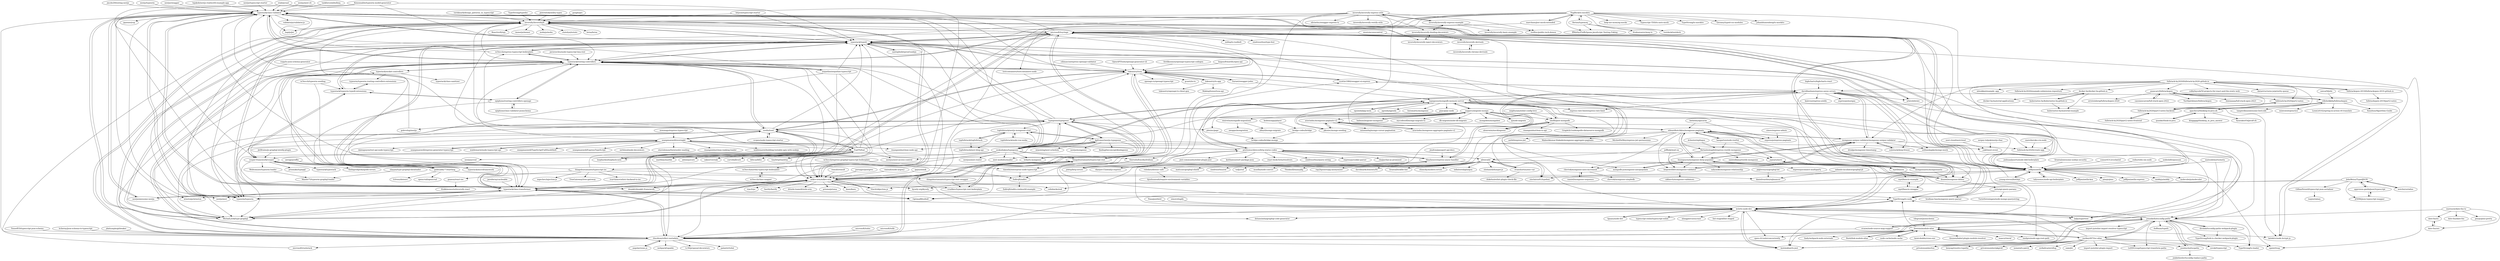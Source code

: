 digraph G {
"taskforcesh/bullmq" -> "typestack/class-validator" ["e"=1]
"seanpmaxwell/express-generator-typescript" -> "seanpmaxwell/overnight" ["e"=1]
"microsoft/tsyringe" -> "inversify/InversifyJS"
"microsoft/tsyringe" -> "typestack/typedi"
"microsoft/tsyringe" -> "jeffijoe/awilix"
"microsoft/tsyringe" -> "typestack/class-validator"
"microsoft/tsyringe" -> "typestack/class-transformer"
"microsoft/tsyringe" -> "rbuckton/reflect-metadata"
"microsoft/tsyringe" -> "mikro-orm/mikro-orm"
"microsoft/tsyringe" -> "typeorm/typeorm" ["e"=1]
"microsoft/tsyringe" -> "sindresorhus/type-fest" ["e"=1]
"microsoft/tsyringe" -> "typestack/routing-controllers"
"microsoft/tsyringe" -> "arb/celebrate" ["e"=1]
"microsoft/tsyringe" -> "egoist/tsup" ["e"=1]
"microsoft/tsyringe" -> "colinhacks/zod" ["e"=1]
"microsoft/tsyringe" -> "millsp/ts-toolbelt" ["e"=1]
"microsoft/tsyringe" -> "privatenumber/tsx" ["e"=1]
"golevelup/nestjs" -> "typestack/class-validator" ["e"=1]
"mikro-orm/mikro-orm" -> "kysely-org/kysely" ["e"=1]
"mikro-orm/mikro-orm" -> "typeorm/typeorm" ["e"=1]
"mikro-orm/mikro-orm" -> "MichalLytek/type-graphql" ["e"=1]
"mikro-orm/mikro-orm" -> "typestack/class-validator"
"mikro-orm/mikro-orm" -> "Vincit/objection.js" ["e"=1]
"mikro-orm/mikro-orm" -> "drizzle-team/drizzle-orm" ["e"=1]
"mikro-orm/mikro-orm" -> "prisma/prisma" ["e"=1]
"mikro-orm/mikro-orm" -> "knex/knex" ["e"=1]
"mikro-orm/mikro-orm" -> "colinhacks/zod" ["e"=1]
"mikro-orm/mikro-orm" -> "trpc/trpc" ["e"=1]
"mikro-orm/mikro-orm" -> "typestack/class-transformer"
"mikro-orm/mikro-orm" -> "deepkit/deepkit-framework" ["e"=1]
"mikro-orm/mikro-orm" -> "fastify/fastify" ["e"=1]
"mikro-orm/mikro-orm" -> "nestjs/nest" ["e"=1]
"mikro-orm/mikro-orm" -> "OptimalBits/bull" ["e"=1]
"nestjs/awesome-nestjs" -> "typestack/class-validator" ["e"=1]
"nestjs/awesome-nestjs" -> "typestack/class-transformer" ["e"=1]
"nestjsx/crud" -> "typestack/class-validator" ["e"=1]
"jmcdo29/testing-nestjs" -> "typestack/class-validator" ["e"=1]
"MichalLytek/type-graphql" -> "typestack/typedi" ["e"=1]
"MichalLytek/type-graphql" -> "typestack/class-validator" ["e"=1]
"MichalLytek/type-graphql" -> "mikro-orm/mikro-orm" ["e"=1]
"microsoft/tsdoc" -> "rbuckton/reflect-metadata" ["e"=1]
"typegoose/typegoose" -> "szokodiakos/typegoose"
"typegoose/typegoose" -> "kpfromer/nestjs-typegoose"
"typegoose/typegoose" -> "MichalLytek/type-graphql" ["e"=1]
"typegoose/typegoose" -> "lstkz/ts-mongoose"
"typegoose/typegoose" -> "typegoose/mongodb-memory-server"
"typegoose/typegoose" -> "typestack/class-validator"
"typegoose/typegoose" -> "typestack/typedi"
"typegoose/typegoose" -> "typestack/routing-controllers"
"typegoose/typegoose" -> "mikro-orm/mikro-orm"
"typegoose/typegoose" -> "typestack/class-transformer"
"typegoose/typegoose" -> "tsedio/tsed"
"typegoose/typegoose" -> "golevelup/nestjs" ["e"=1]
"typegoose/typegoose" -> "plexinc/papr"
"typegoose/typegoose" -> "dotansimha/graphql-code-generator" ["e"=1]
"typegoose/typegoose" -> "topfullstack/nestjs-mongoose-crud"
"seanpmaxwell/overnight" -> "waldemarnt/node-typescript-api" ["e"=1]
"seanpmaxwell/overnight" -> "seanpmaxwell/TypeScriptFullStackShell" ["e"=1]
"seanpmaxwell/overnight" -> "seanpmaxwell/express-generator-typescript" ["e"=1]
"seanpmaxwell/overnight" -> "seanpmaxwell/ExpressTypeScript" ["e"=1]
"seanpmaxwell/overnight" -> "serhiisol/node-decorators" ["e"=1]
"seanpmaxwell/overnight" -> "tsedio/tsed"
"seanpmaxwell/overnight" -> "otaviolemos/thewisedev-mailing" ["e"=1]
"seanpmaxwell/overnight" -> "typestack/routing-controllers"
"seanpmaxwell/overnight" -> "prettymuchbryce/http-status-codes"
"seanpmaxwell/overnight" -> "rmanguinho/clean-ranking-loader" ["e"=1]
"seanpmaxwell/overnight" -> "waldemarnt/building-testable-apis-with-nodejs" ["e"=1]
"seanpmaxwell/overnight" -> "FoalTS/foal"
"seanpmaxwell/overnight" -> "jeffijoe/awilix"
"seanpmaxwell/overnight" -> "rmanguinho/clean-node-api" ["e"=1]
"seanpmaxwell/overnight" -> "dalenguyen/rest-api-node-typescript" ["e"=1]
"nestjs/typeorm" -> "typestack/class-validator" ["e"=1]
"cdimascio/express-openapi-validator" -> "lukeautry/tsoa" ["e"=1]
"remult/remult" -> "mikro-orm/mikro-orm" ["e"=1]
"santiq/bulletproof-nodejs" -> "typestack/typedi" ["e"=1]
"OpenAPITools/openapi-generator-cli" -> "lukeautry/tsoa" ["e"=1]
"jwalton/passport-api-docs" -> "Abazhenov/express-async-handler" ["e"=1]
"torokmark/design_patterns_in_typescript" -> "inversify/InversifyJS" ["e"=1]
"Rush/link-module-alias" -> "ilearnio/module-alias"
"fullstackopen-2019/fullstackopen-2019.github.io" -> "fullstackopen-2019/part2-notes"
"fullstackopen-2019/fullstackopen-2019.github.io" -> "fullstack-hy2020/fullstack-hy2020.github.io"
"FoalTS/foal" -> "tsedio/tsed"
"FoalTS/foal" -> "typestack/routing-controllers"
"FoalTS/foal" -> "tinyhttp/tinyhttp" ["e"=1]
"FoalTS/foal" -> "loopbackio/loopback-next" ["e"=1]
"FoalTS/foal" -> "mikro-orm/mikro-orm"
"FoalTS/foal" -> "marblejs/marble" ["e"=1]
"FoalTS/foal" -> "deepkit/deepkit-framework" ["e"=1]
"FoalTS/foal" -> "nestjsx/nest-access-control" ["e"=1]
"FoalTS/foal" -> "typestack/typedi"
"FoalTS/foal" -> "adonisjs/core" ["e"=1]
"FoalTS/foal" -> "oakserver/oak" ["e"=1]
"FoalTS/foal" -> "nestjsx/crud" ["e"=1]
"FoalTS/foal" -> "curveball/core"
"FoalTS/foal" -> "lukeautry/tsoa"
"FoalTS/foal" -> "blitz-js/blitz" ["e"=1]
"Paxa/postbird" -> "wclr/ts-node-dev" ["e"=1]
"marnusw/date-fns-tz" -> "date-fns/tz"
"marnusw/date-fns-tz" -> "date-fns/utc"
"marnusw/date-fns-tz" -> "jonaskello/tsconfig-paths"
"marnusw/date-fns-tz" -> "date-fns/date-fns" ["e"=1]
"marnusw/date-fns-tz" -> "pinojs/pino-pretty" ["e"=1]
"highcharts/highcharts-react" -> "davidbanham/express-async-errors" ["e"=1]
"justkey007/tsc-alias" -> "jonaskello/tsconfig-paths"
"justkey007/tsc-alias" -> "LeDDGroup/typescript-transform-paths" ["e"=1]
"justkey007/tsc-alias" -> "ilearnio/module-alias"
"justkey007/tsc-alias" -> "nonara/ts-patch" ["e"=1]
"justkey007/tsc-alias" -> "privatenumber/tsx" ["e"=1]
"justkey007/tsc-alias" -> "zerkalica/zerollup" ["e"=1]
"justkey007/tsc-alias" -> "unjs/jiti" ["e"=1]
"justkey007/tsc-alias" -> "import-js/eslint-plugin-import" ["e"=1]
"justkey007/tsc-alias" -> "benyap/resolve-tspaths"
"justkey007/tsc-alias" -> "joonhocho/tscpaths"
"justkey007/tsc-alias" -> "wclr/ts-node-dev"
"justkey007/tsc-alias" -> "cevek/ttypescript" ["e"=1]
"justkey007/tsc-alias" -> "egoist/tsup" ["e"=1]
"justkey007/tsc-alias" -> "privatenumber/pkgroll" ["e"=1]
"nestjs/swagger" -> "typestack/class-validator" ["e"=1]
"deepkit/deepkit-framework" -> "mikro-orm/mikro-orm" ["e"=1]
"tj/node-migrate" -> "seppevs/migrate-mongo" ["e"=1]
"joshuaalpuerto/node-ddd-boilerplate" -> "jeffijoe/awilix" ["e"=1]
"simov/express-admin" -> "expressjs/express-paginate" ["e"=1]
"epiphone/class-validator-jsonschema" -> "epiphone/routing-controllers-openapi"
"javieraviles/node-typescript-koa-rest" -> "typestack/routing-controllers" ["e"=1]
"testcontainers/testcontainers-node" -> "mikro-orm/mikro-orm" ["e"=1]
"angular/zone.js" -> "rbuckton/reflect-metadata" ["e"=1]
"mongoose-unique-validator/mongoose-unique-validator" -> "leepowelldev/mongoose-validator"
"mongoose-unique-validator/mongoose-unique-validator" -> "williamkapke/mongo-mock"
"mongoose-unique-validator/mongoose-unique-validator" -> "davidbanham/express-async-errors"
"mongoose-unique-validator/mongoose-unique-validator" -> "buunguyen/mongoose-deep-populate"
"mongoose-unique-validator/mongoose-unique-validator" -> "drudge/mongoose-timestamp"
"mongoose-unique-validator/mongoose-unique-validator" -> "fullstack-hy2020/create-app"
"mongoose-unique-validator/mongoose-unique-validator" -> "edwardhotchkiss/mongoose-paginate"
"mongoose-unique-validator/mongoose-unique-validator" -> "dsanel/mongoose-delete"
"mongoose-unique-validator/mongoose-unique-validator" -> "substack/deep-freeze" ["e"=1]
"lujakob/nestjs-realworld-example-app" -> "typestack/class-validator" ["e"=1]
"mightyiam/eslint-config-love" -> "shelfio/jest-mongodb" ["e"=1]
"aerogear/offix" -> "goldcaddy77/warthog" ["e"=1]
"Webtomizer/typeorm-loader" -> "Mando75/typeorm-graphql-loader"
"topfullstack/node-vue-moba" -> "topfullstack/nestjs-mongoose-crud" ["e"=1]
"aravindnc/mongoose-paginate-v2" -> "aravindnc/mongoose-aggregate-paginate-v2"
"aravindnc/mongoose-paginate-v2" -> "edwardhotchkiss/mongoose-paginate"
"aravindnc/mongoose-paginate-v2" -> "mixmaxhq/mongo-cursor-pagination"
"aravindnc/mongoose-paginate-v2" -> "pkosiec/mongo-seeding" ["e"=1]
"aravindnc/mongoose-paginate-v2" -> "dsanel/mongoose-delete"
"kwhitley/apicache" -> "edwardhotchkiss/mongoose-paginate" ["e"=1]
"kwhitley/apicache" -> "expressjs/express-paginate" ["e"=1]
"shelfio/jest-mongodb" -> "typegoose/mongodb-memory-server"
"shelfio/jest-mongodb" -> "alonronin/mockingoose" ["e"=1]
"shelfio/jest-mongodb" -> "rmanguinho/clean-node-api" ["e"=1]
"shelfio/jest-mongodb" -> "rmanguinho/clean-ts-api" ["e"=1]
"shelfio/jest-mongodb" -> "GraphQLGuide/apollo-datasource-mongodb" ["e"=1]
"lirantal/awesome-nodejs-security" -> "jeffijoe/awilix" ["e"=1]
"epiphone/routing-controllers-openapi" -> "epiphone/class-validator-jsonschema"
"epiphone/routing-controllers-openapi" -> "typestack/routing-controllers"
"epiphone/routing-controllers-openapi" -> "typestack/typeorm-typedi-extensions"
"epiphone/routing-controllers-openapi" -> "typestack/microframework"
"vesper-framework/vesper" -> "goldcaddy77/warthog"
"vesper-framework/vesper" -> "typestack/typeorm-typedi-extensions"
"vesper-framework/vesper" -> "ZafiroJS/zafiro"
"vesper-framework/vesper" -> "typestack/socket-controllers"
"vesper-framework/vesper" -> "prismake/typegql" ["e"=1]
"vesper-framework/vesper" -> "typestack/typestack"
"vesper-framework/vesper" -> "MichalLytek/type-graphql" ["e"=1]
"vesper-framework/vesper" -> "typestack/microframework"
"vesper-framework/vesper" -> "thebigredgeek/apollo-errors" ["e"=1]
"vesper-framework/vesper" -> "Webtomizer/typeorm-loader"
"unicar9/jizhi" -> "villeheikkila/fullstackopen" ["e"=1]
"pkosiec/mongo-seeding" -> "aravindnc/mongoose-paginate-v2" ["e"=1]
"pkosiec/mongo-seeding" -> "typegoose/mongodb-memory-server" ["e"=1]
"mwanago/express-typescript" -> "seanpmaxwell/overnight" ["e"=1]
"docker-hy/docker-hy.github.io" -> "kubernetes-hy/kubernetes-hy.github.io"
"docker-hy/docker-hy.github.io" -> "kubernetes-hy/material-example"
"docker-hy/docker-hy.github.io" -> "docker-hy/material-applications"
"lstkz/ts-mongoose" -> "typegoose/typegoose"
"goldcaddy77/warthog" -> "b3ross/dotenvi"
"goldcaddy77/warthog" -> "vesper-framework/vesper"
"goldcaddy77/warthog" -> "danielrearden/sqlmancer"
"goldcaddy77/warthog" -> "opencrud/opencrud"
"zalando-incubator/graphql-jit" -> "danielrearden/sqlmancer" ["e"=1]
"lukeautry/ts-app" -> "MakingSense/tsoa-api"
"lukeautry/ts-app" -> "lukeautry/tsoa"
"lukeautry/ts-app" -> "lukeautry/openapi-ts-client-gen"
"chevtek/mongoose-auto-increment" -> "chevtek/mongoose-simpledb"
"chevtek/mongoose-auto-increment" -> "ramiel/mongoose-sequence"
"w3tecch/typeorm-seeding" -> "typestack/typeorm-typedi-extensions" ["e"=1]
"w3tecch/typeorm-seeding" -> "typestack/class-transformer" ["e"=1]
"GillianPerard/typescript-json-serializer" -> "teq/serialazy"
"emirotin/mongodb-migrations" -> "afloyd/mongo-migrate"
"emirotin/mongodb-migrations" -> "awapps/mongration"
"kpfromer/nestjs-typegoose" -> "szokodiakos/typegoose"
"kpfromer/nestjs-typegoose" -> "typegoose/typegoose"
"kpfromer/nestjs-typegoose" -> "topfullstack/nestjs-mongoose-crud"
"kpfromer/nestjs-typegoose" -> "findingtheconcept/kindagoose"
"kpfromer/nestjs-typegoose" -> "yak0/nest-event"
"kpfromer/nestjs-typegoose" -> "nest-modules/mailer" ["e"=1]
"kpfromer/nestjs-typegoose" -> "miaowing/nest-schedule" ["e"=1]
"kpfromer/nestjs-typegoose" -> "nestjs/mongoose" ["e"=1]
"kpfromer/nestjs-typegoose" -> "nestjsx/nest-access-control" ["e"=1]
"SierraSoftworks/Iridium" -> "timwhit/enterprise-node-typescript" ["e"=1]
"nest-cloud/nestcloud" -> "yak0/nest-event" ["e"=1]
"gnaeus/react-ioc" -> "Kukkimonsuta/inversify-react"
"Abazhenov/express-async-handler" -> "jshttp/http-errors" ["e"=1]
"Abazhenov/express-async-handler" -> "davidbanham/express-async-errors"
"Abazhenov/express-async-handler" -> "inxilpro/node-app-root-path"
"Abazhenov/express-async-handler" -> "vkarpov15/awaitjs-express"
"Abazhenov/express-async-handler" -> "prettymuchbryce/http-status-codes"
"villeheikkila/fullstackopen" -> "anancarv/fullstackopen"
"villeheikkila/fullstackopen" -> "mintsweet/practice" ["e"=1]
"villeheikkila/fullstackopen" -> "LeonLi0102/spring-in-action-v6-translate" ["e"=1]
"villeheikkila/fullstackopen" -> "Xunzhuo/Algorithm-Guide" ["e"=1]
"villeheikkila/fullstackopen" -> "apachecn/thinking-in-java-zh"
"villeheikkila/fullstackopen" -> "tangweikun/awesome-leetcode" ["e"=1]
"scopsy/node-typescript-starter" -> "tsedio/tsed"
"aravindnc/mongoose-aggregate-paginate-v2" -> "aravindnc/mongoose-paginate-v2"
"joonhocho/tscpaths" -> "jonkwheeler/tsconfig-replace-paths"
"joonhocho/tscpaths" -> "jonaskello/tsconfig-paths"
"w3tecch/class-mapper" -> "w3tecch/aurelia-typescript-boilerplate"
"wprl/baucis-example" -> "wprl/baucis-swagger"
"wprl/baucis-swagger" -> "wprl/baucis-example"
"connor4312/cockatiel" -> "jeffijoe/awilix" ["e"=1]
"porsager/postgres" -> "mikro-orm/mikro-orm" ["e"=1]
"jshttp/http-errors" -> "Abazhenov/express-async-handler" ["e"=1]
"jshttp/http-errors" -> "prettymuchbryce/http-status-codes" ["e"=1]
"node-cache/node-cache" -> "ilearnio/module-alias" ["e"=1]
"fullstack-hy2020/fullstack-hy2020.github.io" -> "fullstackopen-2019/fullstackopen-2019.github.io"
"fullstack-hy2020/fullstack-hy2020.github.io" -> "mluukkai/example_app"
"fullstack-hy2020/fullstack-hy2020.github.io" -> "anancarv/fullstackopen"
"fullstack-hy2020/fullstack-hy2020.github.io" -> "fullstack-hy2020/create-app"
"fullstack-hy2020/fullstack-hy2020.github.io" -> "fullstack-hy2020/example-submission-repository"
"fullstack-hy2020/fullstack-hy2020.github.io" -> "docker-hy/docker-hy.github.io"
"fullstack-hy2020/fullstack-hy2020.github.io" -> "fullstack-hy2020/part2-notes"
"fullstack-hy2020/fullstack-hy2020.github.io" -> "mongoose-unique-validator/mongoose-unique-validator"
"fullstack-hy2020/fullstack-hy2020.github.io" -> "fullstack-hy2020/part3-notes-backend"
"fullstack-hy2020/fullstack-hy2020.github.io" -> "davidbanham/express-async-errors"
"fullstack-hy2020/fullstack-hy2020.github.io" -> "kelektiv/node.bcrypt.js" ["e"=1]
"fullstack-hy2020/fullstack-hy2020.github.io" -> "colbyfayock/50-projects-for-react-and-the-static-web" ["e"=1]
"fullstack-hy2020/fullstack-hy2020.github.io" -> "datastructures-js/priority-queue" ["e"=1]
"TypeStrong/typedoc" -> "inversify/InversifyJS" ["e"=1]
"waldemarnt/node-typescript-api" -> "seanpmaxwell/overnight" ["e"=1]
"piglovesyou/graphql-let" -> "danielrearden/sqlmancer" ["e"=1]
"oguimbal/pg-mem" -> "typegoose/mongodb-memory-server" ["e"=1]
"young-steveo/bottlejs" -> "jeffijoe/awilix" ["e"=1]
"young-steveo/bottlejs" -> "inversify/InversifyJS" ["e"=1]
"anancarv/fullstackopen" -> "cassianocaron/full-stack-open-2022"
"anancarv/fullstackopen" -> "villeheikkila/fullstackopen"
"anancarv/fullstackopen" -> "YuriSpiridonov/fullstackopen"
"anancarv/fullstackopen" -> "himiaaaaa/full-stack-open-2023"
"anancarv/fullstackopen" -> "fullstack-hy2020/part2-notes"
"anancarv/fullstackopen" -> "fullstack-hy2020/part3-notes-backend"
"anancarv/fullstackopen" -> "orrsteinberg/fullstackopen-2020"
"ferdikoomen/openapi-typescript-codegen" -> "lukeautry/tsoa" ["e"=1]
"florinn/typemoq" -> "NagRock/ts-mockito"
"florinn/typemoq" -> "dvabuzyarov/moq.ts"
"florinn/typemoq" -> "ffMathy/FluffySpoon.JavaScript.Testing.Faking"
"florinn/typemoq" -> "testdeck/testdeck"
"tinyhttp/tinyhttp" -> "FoalTS/foal" ["e"=1]
"expressjs/express-paginate" -> "edwardhotchkiss/mongoose-paginate"
"buunguyen/mongoose-deep-populate" -> "mongodb-js/mongoose-autopopulate"
"buunguyen/mongoose-deep-populate" -> "sabymike/mongoose-relationship"
"buunguyen/mongoose-deep-populate" -> "leepowelldev/mongoose-validator"
"buunguyen/mongoose-deep-populate" -> "chevtek/mongoose-auto-increment"
"buunguyen/mongoose-deep-populate" -> "mongoose-unique-validator/mongoose-unique-validator"
"buunguyen/mongoose-deep-populate" -> "expressjs/connect-multiparty" ["e"=1]
"buunguyen/mongoose-deep-populate" -> "dsanel/mongoose-delete"
"buunguyen/mongoose-deep-populate" -> "edwardhotchkiss/mongoose-paginate"
"buunguyen/mongoose-deep-populate" -> "mongoosastic/mongoosastic" ["e"=1]
"kubernetes-hy/kubernetes-hy.github.io" -> "kubernetes-hy/material-example"
"kubernetes-hy/kubernetes-hy.github.io" -> "docker-hy/docker-hy.github.io"
"marchaos/jest-mock-extended" -> "NagRock/ts-mockito" ["e"=1]
"marchaos/jest-mock-extended" -> "microsoft/tsyringe" ["e"=1]
"mongoosastic/mongoosastic" -> "buunguyen/mongoose-deep-populate" ["e"=1]
"mongoosastic/mongoosastic" -> "edwardhotchkiss/mongoose-paginate" ["e"=1]
"mongoosastic/mongoosastic" -> "dsanel/mongoose-delete" ["e"=1]
"dsanel/mongoose-delete" -> "loris/api-query-params"
"dsanel/mongoose-delete" -> "buunguyen/mongoose-deep-populate"
"edwardhotchkiss/mongoose-paginate" -> "expressjs/express-paginate"
"edwardhotchkiss/mongoose-paginate" -> "aravindnc/mongoose-paginate-v2"
"edwardhotchkiss/mongoose-paginate" -> "buunguyen/mongoose-deep-populate"
"edwardhotchkiss/mongoose-paginate" -> "mongoosastic/mongoosastic" ["e"=1]
"edwardhotchkiss/mongoose-paginate" -> "leepowelldev/mongoose-validator"
"edwardhotchkiss/mongoose-paginate" -> "dsanel/mongoose-delete"
"edwardhotchkiss/mongoose-paginate" -> "mongoose-unique-validator/mongoose-unique-validator"
"edwardhotchkiss/mongoose-paginate" -> "auth0/express-jwt" ["e"=1]
"edwardhotchkiss/mongoose-paginate" -> "Maheshkumar-Kakade/mongoose-aggregate-paginate"
"edwardhotchkiss/mongoose-paginate" -> "florianholzapfel/express-restify-mongoose"
"edwardhotchkiss/mongoose-paginate" -> "chevtek/mongoose-auto-increment"
"edwardhotchkiss/mongoose-paginate" -> "MichielDeMey/express-jwt-permissions" ["e"=1]
"edwardhotchkiss/mongoose-paginate" -> "baugarten/node-restful" ["e"=1]
"topfullstack/topfullstack" -> "topfullstack/nestjs-mongoose-crud" ["e"=1]
"topfullstack/topfullstack" -> "topfullstack/nest-blog-api" ["e"=1]
"topfullstack/nestjs-mongoose-crud" -> "topfullstack/topfullstack" ["e"=1]
"topfullstack/nestjs-mongoose-crud" -> "kpfromer/nestjs-typegoose"
"topfullstack/nestjs-mongoose-crud" -> "topfullstack/node-vue-moba" ["e"=1]
"topfullstack/nestjs-mongoose-crud" -> "topfullstack/nest-blog-api"
"fullstack-hy2020/part2-notes" -> "fullstack-hy2020/part3-notes-backend"
"slaypni/type-graphql-dataloader" -> "Mando75/typeorm-graphql-loader"
"fullstack-hy2020/part3-notes-backend" -> "fullstack-hy2020/part2-notes"
"sergey-telpuk/nestjs-rbac" -> "yak0/nest-event" ["e"=1]
"Vincit/objection.js" -> "mikro-orm/mikro-orm" ["e"=1]
"rbuckton/reflect-metadata" -> "typestack/typedi"
"rbuckton/reflect-metadata" -> "inversify/InversifyJS"
"rbuckton/reflect-metadata" -> "typestack/class-transformer"
"rbuckton/reflect-metadata" -> "typestack/class-validator"
"rbuckton/reflect-metadata" -> "TypeStrong/ts-node" ["e"=1]
"rbuckton/reflect-metadata" -> "webpack/tapable" ["e"=1]
"rbuckton/reflect-metadata" -> "microsoft/tsyringe"
"rbuckton/reflect-metadata" -> "typestack/routing-controllers"
"rbuckton/reflect-metadata" -> "jonaskello/tsconfig-paths"
"rbuckton/reflect-metadata" -> "microsoft/rushstack" ["e"=1]
"rbuckton/reflect-metadata" -> "TypeStrong/ts-loader" ["e"=1]
"rbuckton/reflect-metadata" -> "kulshekhar/ts-jest" ["e"=1]
"rbuckton/reflect-metadata" -> "tc39/proposal-decorators" ["e"=1]
"rbuckton/reflect-metadata" -> "angular/zone.js" ["e"=1]
"rbuckton/reflect-metadata" -> "palantir/tslint" ["e"=1]
"microsoft/tslib" -> "rbuckton/reflect-metadata" ["e"=1]
"plexinc/papr" -> "bridge-codes/bridge-mongo"
"jspears/mers" -> "wprl/baucis"
"inversify/InversifyJS" -> "microsoft/tsyringe"
"inversify/InversifyJS" -> "typestack/typedi"
"inversify/InversifyJS" -> "jeffijoe/awilix"
"inversify/InversifyJS" -> "typestack/class-validator"
"inversify/InversifyJS" -> "typeorm/typeorm" ["e"=1]
"inversify/InversifyJS" -> "lerna/lerna" ["e"=1]
"inversify/InversifyJS" -> "rbuckton/reflect-metadata"
"inversify/InversifyJS" -> "ReactiveX/rxjs" ["e"=1]
"inversify/InversifyJS" -> "TypeStrong/ts-node" ["e"=1]
"inversify/InversifyJS" -> "typestack/class-transformer"
"inversify/InversifyJS" -> "hapijs/joi" ["e"=1]
"inversify/InversifyJS" -> "immerjs/immer" ["e"=1]
"inversify/InversifyJS" -> "nestjs/nest" ["e"=1]
"inversify/InversifyJS" -> "mobxjs/mobx" ["e"=1]
"inversify/InversifyJS" -> "statelyai/xstate" ["e"=1]
"TypeStrong/ts-node" -> "wclr/ts-node-dev" ["e"=1]
"TypeStrong/ts-node" -> "typestack/class-validator" ["e"=1]
"Surnet/swagger-jsdoc" -> "lukeautry/tsoa" ["e"=1]
"Surnet/swagger-jsdoc" -> "typegoose/mongodb-memory-server" ["e"=1]
"jeffbski/wait-on" -> "wclr/ts-node-dev" ["e"=1]
"jeffbski/wait-on" -> "af/envalid" ["e"=1]
"mongodb-js/mongoose-autopopulate" -> "buunguyen/mongoose-deep-populate"
"typestack/class-validator" -> "typestack/class-transformer"
"typestack/class-validator" -> "typeorm/typeorm" ["e"=1]
"typestack/class-validator" -> "typestack/routing-controllers"
"typestack/class-validator" -> "nestjs/nest" ["e"=1]
"typestack/class-validator" -> "typestack/typedi"
"typestack/class-validator" -> "inversify/InversifyJS"
"typestack/class-validator" -> "hapijs/joi" ["e"=1]
"typestack/class-validator" -> "nestjs/awesome-nestjs" ["e"=1]
"typestack/class-validator" -> "MichalLytek/type-graphql" ["e"=1]
"typestack/class-validator" -> "TypeStrong/ts-node" ["e"=1]
"typestack/class-validator" -> "winstonjs/winston" ["e"=1]
"typestack/class-validator" -> "mikro-orm/mikro-orm"
"typestack/class-validator" -> "OptimalBits/bull" ["e"=1]
"typestack/class-validator" -> "validatorjs/validator.js" ["e"=1]
"typestack/class-validator" -> "jquense/yup" ["e"=1]
"YousefED/typescript-json-schema" -> "rbuckton/reflect-metadata" ["e"=1]
"fullstack-hy2020/part3-notes-backend" -> "fullstack-hy2020/part2-notes-frontend"
"kogosoftwarellc/open-api" -> "lukeautry/tsoa" ["e"=1]
"typestack/routing-controllers" -> "typestack/typedi"
"typestack/routing-controllers" -> "typestack/class-validator"
"typestack/routing-controllers" -> "typestack/class-transformer"
"typestack/routing-controllers" -> "epiphone/routing-controllers-openapi"
"typestack/routing-controllers" -> "typeorm/typeorm" ["e"=1]
"typestack/routing-controllers" -> "w3tecch/express-typescript-boilerplate" ["e"=1]
"typestack/routing-controllers" -> "tsedio/tsed"
"typestack/routing-controllers" -> "inversify/InversifyJS"
"typestack/routing-controllers" -> "MichalLytek/type-graphql" ["e"=1]
"typestack/routing-controllers" -> "sequelize/sequelize-typescript" ["e"=1]
"typestack/routing-controllers" -> "typestack/socket-controllers"
"typestack/routing-controllers" -> "lukeautry/tsoa"
"typestack/routing-controllers" -> "rbuckton/reflect-metadata"
"typestack/routing-controllers" -> "microsoft/tsyringe"
"typestack/routing-controllers" -> "mikro-orm/mikro-orm"
"typestack/typedi" -> "typestack/routing-controllers"
"typestack/typedi" -> "microsoft/tsyringe"
"typestack/typedi" -> "typestack/class-validator"
"typestack/typedi" -> "inversify/InversifyJS"
"typestack/typedi" -> "typestack/class-transformer"
"typestack/typedi" -> "MichalLytek/type-graphql" ["e"=1]
"typestack/typedi" -> "rbuckton/reflect-metadata"
"typestack/typedi" -> "jeffijoe/awilix"
"typestack/typedi" -> "typeorm/typeorm" ["e"=1]
"typestack/typedi" -> "santiq/bulletproof-nodejs" ["e"=1]
"typestack/typedi" -> "typestack/typeorm-typedi-extensions"
"typestack/typedi" -> "w3tecch/express-typescript-boilerplate" ["e"=1]
"typestack/typedi" -> "mikro-orm/mikro-orm"
"typestack/typedi" -> "kulshekhar/ts-jest" ["e"=1]
"typestack/typedi" -> "TypeStrong/ts-node" ["e"=1]
"cassianocaron/full-stack-open-2022" -> "anancarv/fullstackopen"
"wprl/baucis" -> "jspears/mers"
"wprl/baucis" -> "wprl/baucis-swagger"
"wprl/baucis" -> "wprl/baucis-example"
"tdegrunt/jsonschema" -> "ilearnio/module-alias" ["e"=1]
"rolodato/dotenv-safe" -> "bjoshuanoah/require-environment-variables"
"ranisalt/node-argon2" -> "mikro-orm/mikro-orm" ["e"=1]
"redis/redis-om-node" -> "jeffijoe/awilix" ["e"=1]
"ramiel/mongoose-sequence" -> "chevtek/mongoose-auto-increment"
"JetBrains/js-graphql-intellij-plugin" -> "vesper-framework/vesper" ["e"=1]
"loris/api-query-params" -> "Turistforeningen/node-mongo-querystring"
"loris/api-query-params" -> "leodinas-hao/mongoose-query-parser"
"weichx/cerialize" -> "JohnWeisz/TypedJSON"
"typestack/class-transformer" -> "typestack/class-validator"
"typestack/class-transformer" -> "typestack/routing-controllers"
"typestack/class-transformer" -> "typestack/typedi"
"typestack/class-transformer" -> "typeorm/typeorm" ["e"=1]
"typestack/class-transformer" -> "inversify/InversifyJS"
"typestack/class-transformer" -> "rbuckton/reflect-metadata"
"typestack/class-transformer" -> "microsoft/tsyringe"
"typestack/class-transformer" -> "mikro-orm/mikro-orm"
"typestack/class-transformer" -> "TypeStrong/ts-node" ["e"=1]
"typestack/class-transformer" -> "nestjs/nest" ["e"=1]
"typestack/class-transformer" -> "MichalLytek/type-graphql" ["e"=1]
"typestack/class-transformer" -> "nestjs/awesome-nestjs" ["e"=1]
"typestack/class-transformer" -> "OptimalBits/bull" ["e"=1]
"typestack/class-transformer" -> "ladjs/supertest" ["e"=1]
"typestack/class-transformer" -> "winstonjs/winston" ["e"=1]
"jeffijoe/awilix" -> "inversify/InversifyJS"
"jeffijoe/awilix" -> "talyssonoc/node-api-boilerplate" ["e"=1]
"jeffijoe/awilix" -> "typestack/typedi"
"jeffijoe/awilix" -> "microsoft/tsyringe"
"jeffijoe/awilix" -> "young-steveo/bottlejs" ["e"=1]
"jeffijoe/awilix" -> "jeffijoe/awilix-koa" ["e"=1]
"jeffijoe/awilix" -> "sinclairzx81/typebox" ["e"=1]
"jeffijoe/awilix" -> "pinojs/pino" ["e"=1]
"jeffijoe/awilix" -> "jeffijoe/awilix-express" ["e"=1]
"jeffijoe/awilix" -> "mikro-orm/mikro-orm"
"jeffijoe/awilix" -> "middyjs/middy" ["e"=1]
"jeffijoe/awilix" -> "Vincit/objection.js" ["e"=1]
"jeffijoe/awilix" -> "moleculerjs/moleculer" ["e"=1]
"jeffijoe/awilix" -> "egoist/tsup" ["e"=1]
"jeffijoe/awilix" -> "typestack/class-validator"
"typeorm/typeorm" -> "typestack/class-validator" ["e"=1]
"sequelize/sequelize-typescript" -> "typestack/routing-controllers" ["e"=1]
"sequelize/sequelize-typescript" -> "typestack/class-validator" ["e"=1]
"sequelize/sequelize-typescript" -> "rbuckton/reflect-metadata" ["e"=1]
"sequelize/sequelize-typescript" -> "typestack/typedi" ["e"=1]
"sequelize/sequelize-typescript" -> "typestack/class-transformer" ["e"=1]
"sequelize/sequelize-typescript" -> "mikro-orm/mikro-orm" ["e"=1]
"tsedio/tsed" -> "scopsy/node-typescript-starter"
"tsedio/tsed" -> "typestack/routing-controllers"
"tsedio/tsed" -> "FoalTS/foal"
"tsedio/tsed" -> "typestack/typedi"
"tsedio/tsed" -> "lukeautry/tsoa"
"tsedio/tsed" -> "typegoose/typegoose"
"tsedio/tsed" -> "typestack/class-validator"
"tsedio/tsed" -> "inversify/InversifyJS"
"tsedio/tsed" -> "mikro-orm/mikro-orm"
"tsedio/tsed" -> "MichalLytek/type-graphql" ["e"=1]
"tsedio/tsed" -> "loopbackio/loopback-next" ["e"=1]
"tsedio/tsed" -> "w3tecch/express-typescript-boilerplate" ["e"=1]
"tsedio/tsed" -> "typeorm/typeorm" ["e"=1]
"tsedio/tsed" -> "deepkit/deepkit-framework" ["e"=1]
"tsedio/tsed" -> "seanpmaxwell/overnight"
"ilearnio/module-alias" -> "jonaskello/tsconfig-paths"
"ilearnio/module-alias" -> "Rush/link-module-alias"
"ilearnio/module-alias" -> "justkey007/tsc-alias"
"ilearnio/module-alias" -> "open-cli-tools/concurrently" ["e"=1]
"ilearnio/module-alias" -> "kentcdodds/cross-env" ["e"=1]
"ilearnio/module-alias" -> "tleunen/babel-plugin-module-resolver" ["e"=1]
"ilearnio/module-alias" -> "rbuckton/reflect-metadata"
"ilearnio/module-alias" -> "wclr/ts-node-dev"
"ilearnio/module-alias" -> "TypeStrong/ts-node" ["e"=1]
"ilearnio/module-alias" -> "kulshekhar/ts-jest" ["e"=1]
"ilearnio/module-alias" -> "isaacs/rimraf" ["e"=1]
"ilearnio/module-alias" -> "kelektiv/node.bcrypt.js" ["e"=1]
"ilearnio/module-alias" -> "node-cache/node-cache" ["e"=1]
"ilearnio/module-alias" -> "inxilpro/node-app-root-path"
"ilearnio/module-alias" -> "liady/webpack-node-externals" ["e"=1]
"thiagobustamante/typescript-ioc" -> "thiagobustamante/typescript-rest"
"thiagobustamante/typescript-ioc" -> "thiagobustamante/typescript-rest-swagger"
"thiagobustamante/typescript-ioc" -> "vrudikov/typescript-rest-boilerplate"
"thiagobustamante/typescript-ioc" -> "typestack/typedi"
"thiagobustamante/typescript-ioc" -> "mgechev/injection-js" ["e"=1]
"thiagobustamante/typescript-ioc" -> "TreeGateway/tree-gateway"
"thiagobustamante/typescript-ioc" -> "inversify/InversifyJS"
"thiagobustamante/typescript-ioc" -> "ivarvh/movielistr-backend-ts-ioc"
"thiagobustamante/typescript-ioc" -> "gnaeus/react-ioc"
"substack/deep-freeze" -> "mongoose-unique-validator/mongoose-unique-validator" ["e"=1]
"bcherny/json-schema-to-typescript" -> "rbuckton/reflect-metadata" ["e"=1]
"evanshortiss/env-var" -> "af/envalid"
"evanshortiss/env-var" -> "dukeluo/eslint-plugin-check-file" ["e"=1]
"bridge-codes/bridge" -> "bridge-codes/bridge-mongo"
"balmasi/migrate-mongoose" -> "seppevs/migrate-mongo"
"JohnWeisz/TypedJSON" -> "weichx/cerialize"
"JohnWeisz/TypedJSON" -> "appvision-gmbh/json2typescript"
"JohnWeisz/TypedJSON" -> "jf3096/json-typescript-mapper"
"JohnWeisz/TypedJSON" -> "GillianPerard/typescript-json-serializer"
"JohnWeisz/TypedJSON" -> "rbuckton/reflect-metadata"
"JohnWeisz/TypedJSON" -> "typestack/class-transformer"
"quanke/think-in-java" -> "apachecn/thinking-in-java-zh" ["e"=1]
"inversify/inversify-express-utils" -> "inversify/inversify-express-example"
"inversify/inversify-express-utils" -> "inversify/inversify-binding-decorators"
"inversify/inversify-express-utils" -> "inversify/InversifyJS"
"inversify/inversify-express-utils" -> "olivierlsc/swagger-express-ts"
"inversify/inversify-express-utils" -> "stelltec/public-tech-demos"
"inversify/inversify-express-utils" -> "inversify/inversify-inject-decorators"
"inversify/inversify-express-utils" -> "ZafiroJS/zafiro"
"inversify/inversify-express-utils" -> "inversify/inversify-restify-utils"
"inversify/inversify-express-utils" -> "typestack/routing-controllers"
"inversify/inversify-express-utils" -> "SierraSoftworks/Iridium" ["e"=1]
"kodemoapp/player" -> "bridge-codes/bridge"
"leepowelldev/mongoose-validator" -> "niklasvh/mongoose-validators"
"leepowelldev/mongoose-validator" -> "mongoose-unique-validator/mongoose-unique-validator"
"date-fns/utc" -> "date-fns/tz"
"inversify/inversify-binding-decorators" -> "inversify/inversify-inject-decorators"
"inversify/inversify-binding-decorators" -> "inversify/inversify-devtools"
"inversify/inversify-binding-decorators" -> "inversify/inversify-express-example"
"inversify/inversify-chrome-devtools" -> "inversify/inversify-devtools"
"inversify/inversify-devtools" -> "inversify/inversify-chrome-devtools"
"kulshekhar/ts-jest" -> "wclr/ts-node-dev" ["e"=1]
"microsoft/rushstack" -> "inversify/InversifyJS" ["e"=1]
"lukeautry/tsoa" -> "typestack/routing-controllers"
"lukeautry/tsoa" -> "openapi-ts/openapi-typescript" ["e"=1]
"lukeautry/tsoa" -> "lukeautry/ts-app"
"lukeautry/tsoa" -> "tsedio/tsed"
"lukeautry/tsoa" -> "Surnet/swagger-jsdoc" ["e"=1]
"lukeautry/tsoa" -> "inversify/InversifyJS"
"lukeautry/tsoa" -> "typestack/typedi"
"lukeautry/tsoa" -> "scottie1984/swagger-ui-express" ["e"=1]
"lukeautry/tsoa" -> "kysely-org/kysely" ["e"=1]
"lukeautry/tsoa" -> "sinclairzx81/typebox" ["e"=1]
"lukeautry/tsoa" -> "typestack/class-validator"
"lukeautry/tsoa" -> "MichalLytek/type-graphql" ["e"=1]
"lukeautry/tsoa" -> "microsoft/tsyringe"
"lukeautry/tsoa" -> "thiagobustamante/typescript-rest"
"lukeautry/tsoa" -> "gcanti/io-ts" ["e"=1]
"af/envalid" -> "evanshortiss/env-var"
"af/envalid" -> "sindresorhus/ow" ["e"=1]
"af/envalid" -> "tsdjs/tsd" ["e"=1]
"af/envalid" -> "mozilla/node-convict" ["e"=1]
"af/envalid" -> "Thinkmill/manypkg" ["e"=1]
"af/envalid" -> "rap2hpoutre/pg-anonymizer"
"af/envalid" -> "jeffijoe/awilix"
"af/envalid" -> "davidmarkclements/0x" ["e"=1]
"af/envalid" -> "lirantal/lockfile-lint" ["e"=1]
"af/envalid" -> "sinclairzx81/typebox" ["e"=1]
"af/envalid" -> "rolodato/dotenv-safe"
"af/envalid" -> "ehmicky/modern-errors" ["e"=1]
"af/envalid" -> "infinitered/gluegun" ["e"=1]
"af/envalid" -> "ziishaned/dumper.js" ["e"=1]
"af/envalid" -> "maticzav/graphql-shield" ["e"=1]
"dchester/epilogue" -> "florianholzapfel/express-restify-mongoose" ["e"=1]
"scottie1984/swagger-ui-express" -> "lukeautry/tsoa" ["e"=1]
"scottie1984/swagger-ui-express" -> "davidbanham/express-async-errors" ["e"=1]
"arb/celebrate" -> "microsoft/tsyringe" ["e"=1]
"typestack/socket-controllers" -> "typestack/microframework"
"typestack/socket-controllers" -> "typestack/routing-controllers"
"typestack/socket-controllers" -> "typestack/class-sanitizer"
"typestack/socket-controllers" -> "typeorm/typeorm-routing-controllers-extensions"
"onury/accesscontrol" -> "jeffijoe/awilix" ["e"=1]
"onury/accesscontrol" -> "typestack/typedi" ["e"=1]
"typestack/typeorm-typedi-extensions" -> "typeorm/typeorm-routing-controllers-extensions"
"typestack/typeorm-typedi-extensions" -> "epiphone/routing-controllers-openapi"
"typestack/typeorm-typedi-extensions" -> "vesper-framework/vesper"
"typestack/typeorm-typedi-extensions" -> "typestack/typedi"
"seppevs/migrate-mongo" -> "tj/node-migrate" ["e"=1]
"seppevs/migrate-mongo" -> "balmasi/migrate-mongoose"
"seppevs/migrate-mongo" -> "typegoose/mongodb-memory-server"
"seppevs/migrate-mongo" -> "mycodeself/mongo-migrate-ts"
"seppevs/migrate-mongo" -> "alonronin/mockingoose" ["e"=1]
"seppevs/migrate-mongo" -> "emirotin/mongodb-migrations"
"seppevs/migrate-mongo" -> "db-migrate/node-db-migrate" ["e"=1]
"seppevs/migrate-mongo" -> "shelfio/jest-mongodb"
"seppevs/migrate-mongo" -> "typegoose/typegoose"
"seppevs/migrate-mongo" -> "mongobee/mongobee" ["e"=1]
"seppevs/migrate-mongo" -> "pkosiec/mongo-seeding" ["e"=1]
"seppevs/migrate-mongo" -> "szokodiakos/typegoose"
"seppevs/migrate-mongo" -> "aravindnc/mongoose-paginate-v2"
"seppevs/migrate-mongo" -> "mongodb-js/mongoose-autopopulate"
"seppevs/migrate-mongo" -> "plexinc/papr"
"typeorm/typeorm-routing-controllers-extensions" -> "typestack/typeorm-typedi-extensions"
"baugarten/node-restful" -> "jspears/mers" ["e"=1]
"baugarten/node-restful" -> "florianholzapfel/express-restify-mongoose" ["e"=1]
"baugarten/node-restful" -> "edwardhotchkiss/mongoose-paginate" ["e"=1]
"NagRock/ts-mockito" -> "florinn/typemoq"
"NagRock/ts-mockito" -> "ffMathy/FluffySpoon.JavaScript.Testing.Faking"
"NagRock/ts-mockito" -> "testdeck/testdeck"
"NagRock/ts-mockito" -> "help-me-mom/ng-mocks" ["e"=1]
"NagRock/ts-mockito" -> "Typescript-TDD/ts-auto-mock" ["e"=1]
"NagRock/ts-mockito" -> "TypeStrong/ts-mockito"
"NagRock/ts-mockito" -> "marchaos/jest-mock-extended" ["e"=1]
"NagRock/ts-mockito" -> "microsoft/tsyringe"
"NagRock/ts-mockito" -> "typestack/typedi"
"NagRock/ts-mockito" -> "Quramy/typed-css-modules" ["e"=1]
"NagRock/ts-mockito" -> "inversify/InversifyJS"
"NagRock/ts-mockito" -> "testcontainers/testcontainers-node" ["e"=1]
"NagRock/ts-mockito" -> "typestack/class-transformer"
"NagRock/ts-mockito" -> "johanblumenberg/ts-mockito"
"NagRock/ts-mockito" -> "jonaskello/tsconfig-paths"
"w3tecch/aurelia-typescript-boilerplate" -> "w3tecch/class-mapper"
"inversify/inversify-express-example" -> "inversify/inversify-express-utils"
"inversify/inversify-express-example" -> "inversify/inversify-binding-decorators"
"inversify/inversify-express-example" -> "stelltec/public-tech-demos"
"inversify/inversify-express-example" -> "inversify/inversify-basic-example"
"inversify/inversify-inject-decorators" -> "inversify/inversify-binding-decorators"
"thiagobustamante/typescript-rest" -> "thiagobustamante/typescript-rest-swagger"
"thiagobustamante/typescript-rest" -> "vrudikov/typescript-rest-boilerplate"
"thiagobustamante/typescript-rest" -> "thiagobustamante/typescript-ioc"
"thiagobustamante/typescript-rest" -> "lukeautry/tsoa"
"jf3096/json-typescript-mapper" -> "appvision-gmbh/json2typescript"
"fullstack-hy2020/part2-notes-frontend" -> "fullstack-hy2020/part3-notes-backend"
"loopbackio/loopback-next" -> "typestack/routing-controllers" ["e"=1]
"loopbackio/loopback-next" -> "tsedio/tsed" ["e"=1]
"piotrwitek/utility-types" -> "inversify/InversifyJS" ["e"=1]
"davidbanham/express-async-errors" -> "mongoose-unique-validator/mongoose-unique-validator"
"davidbanham/express-async-errors" -> "kaievns/express-yields"
"davidbanham/express-async-errors" -> "Abazhenov/express-async-handler"
"davidbanham/express-async-errors" -> "expressjs/morgan" ["e"=1]
"davidbanham/express-async-errors" -> "williamkapke/mongo-mock"
"davidbanham/express-async-errors" -> "ladjs/supertest" ["e"=1]
"davidbanham/express-async-errors" -> "prettymuchbryce/http-status-codes"
"davidbanham/express-async-errors" -> "fullstack-hy2020/create-app"
"davidbanham/express-async-errors" -> "typegoose/mongodb-memory-server"
"davidbanham/express-async-errors" -> "scottie1984/swagger-ui-express" ["e"=1]
"davidbanham/express-async-errors" -> "arb/celebrate" ["e"=1]
"davidbanham/express-async-errors" -> "kelektiv/node.bcrypt.js" ["e"=1]
"davidbanham/express-async-errors" -> "express-rate-limit/express-rate-limit" ["e"=1]
"davidbanham/express-async-errors" -> "wclr/ts-node-dev"
"davidbanham/express-async-errors" -> "substack/deep-freeze" ["e"=1]
"evanw/node-source-map-support" -> "jonaskello/tsconfig-paths" ["e"=1]
"evanw/node-source-map-support" -> "rbuckton/reflect-metadata" ["e"=1]
"mateodelnorte/meta" -> "jonaskello/tsconfig-paths" ["e"=1]
"mateodelnorte/meta" -> "jeffijoe/awilix" ["e"=1]
"jonaskello/tsconfig-paths" -> "justkey007/tsc-alias"
"jonaskello/tsconfig-paths" -> "ilearnio/module-alias"
"jonaskello/tsconfig-paths" -> "wclr/ts-node-dev"
"jonaskello/tsconfig-paths" -> "dividab/tsconfig-paths-webpack-plugin"
"jonaskello/tsconfig-paths" -> "joonhocho/tscpaths"
"jonaskello/tsconfig-paths" -> "TypeStrong/ts-node" ["e"=1]
"jonaskello/tsconfig-paths" -> "rbuckton/reflect-metadata"
"jonaskello/tsconfig-paths" -> "kulshekhar/ts-jest" ["e"=1]
"jonaskello/tsconfig-paths" -> "LeDDGroup/typescript-transform-paths" ["e"=1]
"jonaskello/tsconfig-paths" -> "evanw/node-source-map-support" ["e"=1]
"jonaskello/tsconfig-paths" -> "duffman/tspath"
"jonaskello/tsconfig-paths" -> "cevek/ttypescript" ["e"=1]
"jonaskello/tsconfig-paths" -> "import-js/eslint-import-resolver-typescript" ["e"=1]
"jonaskello/tsconfig-paths" -> "TypeStrong/fork-ts-checker-webpack-plugin" ["e"=1]
"jonaskello/tsconfig-paths" -> "TypeStrong/ts-loader" ["e"=1]
"w3tecch/express-graphql-typescript-boilerplate" -> "w3tecch/aurelia-typescript-boilerplate"
"w3tecch/express-graphql-typescript-boilerplate" -> "timwhit/enterprise-node-typescript"
"appvision-gmbh/json2typescript" -> "jf3096/json-typescript-mapper"
"appvision-gmbh/json2typescript" -> "JohnWeisz/TypedJSON"
"nodeshift/opossum" -> "jeffijoe/awilix" ["e"=1]
"date-fns/tz" -> "date-fns/utc"
"timwhit/enterprise-node-typescript" -> "ZafiroJS/zafiro"
"ZafiroJS/zafiro" -> "ZafiroJS/zafiro-realworld-example"
"Kononnable/typeorm-model-generator" -> "typestack/routing-controllers" ["e"=1]
"Kononnable/typeorm-model-generator" -> "typestack/typedi" ["e"=1]
"Kononnable/typeorm-model-generator" -> "typestack/class-validator" ["e"=1]
"Kononnable/typeorm-model-generator" -> "vesper-framework/vesper" ["e"=1]
"gajus/slonik" -> "mikro-orm/mikro-orm" ["e"=1]
"mars/heroku-cra-node" -> "fullstack-hy2020/create-app" ["e"=1]
"talyssonoc/node-api-boilerplate" -> "jeffijoe/awilix" ["e"=1]
"bitjson/typescript-starter" -> "typestack/typedi" ["e"=1]
"bitjson/typescript-starter" -> "inversify/InversifyJS" ["e"=1]
"nestjs/typescript-starter" -> "typestack/class-validator" ["e"=1]
"w3tecch/express-typescript-boilerplate" -> "typestack/routing-controllers" ["e"=1]
"w3tecch/express-typescript-boilerplate" -> "typestack/typedi" ["e"=1]
"w3tecch/express-typescript-boilerplate" -> "typestack/class-validator" ["e"=1]
"simov/slugify" -> "wclr/ts-node-dev" ["e"=1]
"szokodiakos/typegoose" -> "typegoose/typegoose"
"szokodiakos/typegoose" -> "kpfromer/nestjs-typegoose"
"szokodiakos/typegoose" -> "MichalLytek/type-graphql" ["e"=1]
"szokodiakos/typegoose" -> "typestack/routing-controllers"
"szokodiakos/typegoose" -> "lstkz/ts-mongoose"
"szokodiakos/typegoose" -> "typegoose/mongodb-memory-server"
"szokodiakos/typegoose" -> "SierraSoftworks/Iridium" ["e"=1]
"szokodiakos/typegoose" -> "typestack/typedi"
"szokodiakos/typegoose" -> "rbuckton/reflect-metadata"
"szokodiakos/typegoose" -> "nest-modules/mailer" ["e"=1]
"szokodiakos/typegoose" -> "vesper-framework/vesper"
"szokodiakos/typegoose" -> "nestjsx/nest-router" ["e"=1]
"szokodiakos/typegoose" -> "thiagobustamante/typescript-rest"
"szokodiakos/typegoose" -> "typestack/class-validator"
"szokodiakos/typegoose" -> "topfullstack/nestjs-mongoose-crud"
"thiagobustamante/typescript-rest-swagger" -> "thiagobustamante/typescript-rest"
"thiagobustamante/typescript-rest-swagger" -> "vrudikov/typescript-rest-boilerplate"
"florianholzapfel/express-restify-mongoose" -> "saintedlama/restify-mongoose"
"florianholzapfel/express-restify-mongoose" -> "leepowelldev/mongoose-validator"
"florianholzapfel/express-restify-mongoose" -> "jspears/mers"
"florianholzapfel/express-restify-mongoose" -> "buunguyen/mongoose-deep-populate"
"typegoose/mongodb-memory-server" -> "shelfio/jest-mongodb"
"typegoose/mongodb-memory-server" -> "ladjs/supertest" ["e"=1]
"typegoose/mongodb-memory-server" -> "typegoose/typegoose"
"typegoose/mongodb-memory-server" -> "seppevs/migrate-mongo"
"typegoose/mongodb-memory-server" -> "agenda/agenda" ["e"=1]
"typegoose/mongodb-memory-server" -> "kulshekhar/ts-jest" ["e"=1]
"typegoose/mongodb-memory-server" -> "szokodiakos/typegoose"
"typegoose/mongodb-memory-server" -> "wclr/ts-node-dev"
"typegoose/mongodb-memory-server" -> "express-rate-limit/express-rate-limit" ["e"=1]
"typegoose/mongodb-memory-server" -> "jeffijoe/awilix"
"typegoose/mongodb-memory-server" -> "OptimalBits/bull" ["e"=1]
"typegoose/mongodb-memory-server" -> "Automattic/mongoose" ["e"=1]
"typegoose/mongodb-memory-server" -> "oguimbal/pg-mem" ["e"=1]
"typegoose/mongodb-memory-server" -> "kelektiv/node.bcrypt.js" ["e"=1]
"typegoose/mongodb-memory-server" -> "grpc/grpc-node" ["e"=1]
"google/gts" -> "inversify/InversifyJS" ["e"=1]
"jdalrymple/gitbeaker" -> "rbuckton/reflect-metadata" ["e"=1]
"stalniy/casl" -> "typestack/class-validator" ["e"=1]
"stalniy/casl" -> "typestack/class-transformer" ["e"=1]
"stalniy/casl" -> "mikro-orm/mikro-orm" ["e"=1]
"jaredwray/cacheable" -> "typestack/class-transformer" ["e"=1]
"fgnass/node-dev" -> "wclr/ts-node-dev" ["e"=1]
"prettymuchbryce/http-status-codes" -> "jshttp/http-errors" ["e"=1]
"prettymuchbryce/http-status-codes" -> "davidbanham/express-async-errors"
"prettymuchbryce/http-status-codes" -> "chaijs/chai-as-promised" ["e"=1]
"prettymuchbryce/http-status-codes" -> "Abazhenov/express-async-handler"
"prettymuchbryce/http-status-codes" -> "seanpmaxwell/overnight"
"prettymuchbryce/http-status-codes" -> "jest-community/eslint-plugin-jest" ["e"=1]
"prettymuchbryce/http-status-codes" -> "af/envalid"
"prettymuchbryce/http-status-codes" -> "keithamus/sort-package-json" ["e"=1]
"prettymuchbryce/http-status-codes" -> "react-hook-form/resolvers" ["e"=1]
"prettymuchbryce/http-status-codes" -> "scottie1984/swagger-ui-express" ["e"=1]
"prettymuchbryce/http-status-codes" -> "wclr/ts-node-dev"
"prettymuchbryce/http-status-codes" -> "sindresorhus/query-string" ["e"=1]
"prettymuchbryce/http-status-codes" -> "expressjs/cookie-parser" ["e"=1]
"prettymuchbryce/http-status-codes" -> "jonaskello/tsconfig-paths"
"nestjs/nest-cli" -> "typestack/class-validator" ["e"=1]
"wclr/ts-node-dev" -> "TypeStrong/ts-node" ["e"=1]
"wclr/ts-node-dev" -> "fgnass/node-dev" ["e"=1]
"wclr/ts-node-dev" -> "jonaskello/tsconfig-paths"
"wclr/ts-node-dev" -> "kulshekhar/ts-jest" ["e"=1]
"wclr/ts-node-dev" -> "MichalLytek/type-graphql" ["e"=1]
"wclr/ts-node-dev" -> "privatenumber/tsx" ["e"=1]
"wclr/ts-node-dev" -> "typestack/class-validator"
"wclr/ts-node-dev" -> "typestack/class-transformer"
"wclr/ts-node-dev" -> "typestack/typedi"
"wclr/ts-node-dev" -> "dotansimha/graphql-code-generator" ["e"=1]
"wclr/ts-node-dev" -> "ladjs/supertest" ["e"=1]
"wclr/ts-node-dev" -> "typescript-eslint/typescript-eslint" ["e"=1]
"wclr/ts-node-dev" -> "open-cli-tools/concurrently" ["e"=1]
"wclr/ts-node-dev" -> "alangpierce/sucrase" ["e"=1]
"wclr/ts-node-dev" -> "lint-staged/lint-staged" ["e"=1]
"vega/ts-json-schema-generator" -> "rbuckton/reflect-metadata" ["e"=1]
"vega/ts-json-schema-generator" -> "lukeautry/tsoa" ["e"=1]
"apachecn/thinking-in-java-zh" -> "quanke/think-in-java" ["e"=1]
"apachecn/thinking-in-java-zh" -> "villeheikkila/fullstackopen"
"apachecn/thinking-in-java-zh" -> "kinggggg/thinking_in_java_answer"
"apachecn/thinking-in-java-zh" -> "Syasuker/OnJava8-zh" ["e"=1]
"dividab/tsconfig-paths-webpack-plugin" -> "jonaskello/tsconfig-paths"
"dividab/tsconfig-paths-webpack-plugin" -> "TypeStrong/ts-loader" ["e"=1]
"dividab/tsconfig-paths-webpack-plugin" -> "TypeStrong/fork-ts-checker-webpack-plugin" ["e"=1]
"alonronin/mockingoose" -> "shelfio/jest-mongodb" ["e"=1]
"vrudikov/typescript-rest-boilerplate" -> "thiagobustamante/typescript-rest"
"taskforcesh/bullmq" ["l"="-0.283,-33.939", "c"=110]
"typestack/class-validator" ["l"="1.527,-33.452"]
"seanpmaxwell/express-generator-typescript" ["l"="2.813,-21.029", "c"=450]
"seanpmaxwell/overnight" ["l"="1.546,-33.414"]
"microsoft/tsyringe" ["l"="1.493,-33.472"]
"inversify/InversifyJS" ["l"="1.533,-33.496"]
"typestack/typedi" ["l"="1.488,-33.501"]
"jeffijoe/awilix" ["l"="1.486,-33.414"]
"typestack/class-transformer" ["l"="1.468,-33.449"]
"rbuckton/reflect-metadata" ["l"="1.43,-33.465"]
"mikro-orm/mikro-orm" ["l"="1.578,-33.449"]
"typeorm/typeorm" ["l"="-0.296,-34.243", "c"=110]
"sindresorhus/type-fest" ["l"="-4.258,-29.825", "c"=4]
"typestack/routing-controllers" ["l"="1.52,-33.529"]
"arb/celebrate" ["l"="4.11,-20.79", "c"=396]
"egoist/tsup" ["l"="-4.154,-29.869", "c"=4]
"colinhacks/zod" ["l"="-3.966,-29.772", "c"=4]
"millsp/ts-toolbelt" ["l"="-4.351,-29.913", "c"=4]
"privatenumber/tsx" ["l"="-4.221,-29.964", "c"=4]
"golevelup/nestjs" ["l"="1.932,-21.145", "c"=269]
"kysely-org/kysely" ["l"="-4.158,-30.102", "c"=4]
"MichalLytek/type-graphql" ["l"="-0.172,-20.646", "c"=153]
"Vincit/objection.js" ["l"="-0.209,-34.226", "c"=110]
"drizzle-team/drizzle-orm" ["l"="-3.983,-30.004", "c"=4]
"prisma/prisma" ["l"="-4.025,-29.758", "c"=4]
"knex/knex" ["l"="-0.201,-34.191", "c"=110]
"trpc/trpc" ["l"="-3.957,-29.841", "c"=4]
"deepkit/deepkit-framework" ["l"="-4.317,-30.068", "c"=4]
"fastify/fastify" ["l"="-0.33,-34.1", "c"=110]
"nestjs/nest" ["l"="-1.327,-31.641", "c"=295]
"OptimalBits/bull" ["l"="-0.242,-34.013", "c"=110]
"nestjs/awesome-nestjs" ["l"="2.023,-21.056", "c"=269]
"nestjsx/crud" ["l"="1.968,-21.136", "c"=269]
"jmcdo29/testing-nestjs" ["l"="1.946,-21.097", "c"=269]
"microsoft/tsdoc" ["l"="-0.703,-31.191", "c"=295]
"typegoose/typegoose" ["l"="1.439,-33.499"]
"szokodiakos/typegoose" ["l"="1.435,-33.525"]
"kpfromer/nestjs-typegoose" ["l"="1.404,-33.549"]
"lstkz/ts-mongoose" ["l"="1.396,-33.514"]
"typegoose/mongodb-memory-server" ["l"="1.41,-33.422"]
"tsedio/tsed" ["l"="1.577,-33.499"]
"plexinc/papr" ["l"="1.335,-33.514"]
"dotansimha/graphql-code-generator" ["l"="-0.246,-20.636", "c"=153]
"topfullstack/nestjs-mongoose-crud" ["l"="1.38,-33.544"]
"waldemarnt/node-typescript-api" ["l"="3.94,-20.827", "c"=396]
"seanpmaxwell/TypeScriptFullStackShell" ["l"="2.779,-21.08", "c"=450]
"seanpmaxwell/ExpressTypeScript" ["l"="2.788,-21.066", "c"=450]
"serhiisol/node-decorators" ["l"="22.196,-27.641", "c"=28]
"otaviolemos/thewisedev-mailing" ["l"="3.933,-20.803", "c"=396]
"prettymuchbryce/http-status-codes" ["l"="1.448,-33.316"]
"rmanguinho/clean-ranking-loader" ["l"="3.921,-20.822", "c"=396]
"waldemarnt/building-testable-apis-with-nodejs" ["l"="25.437,-25.735", "c"=32]
"FoalTS/foal" ["l"="1.619,-33.488"]
"rmanguinho/clean-node-api" ["l"="3.904,-20.835", "c"=396]
"dalenguyen/rest-api-node-typescript" ["l"="2.791,-21.128", "c"=450]
"nestjs/typeorm" ["l"="2.01,-21.216", "c"=269]
"cdimascio/express-openapi-validator" ["l"="-4.665,8.346", "c"=432]
"lukeautry/tsoa" ["l"="1.568,-33.543"]
"remult/remult" ["l"="-4.205,-30.031", "c"=4]
"santiq/bulletproof-nodejs" ["l"="2.927,-20.923", "c"=450]
"OpenAPITools/openapi-generator-cli" ["l"="-4.209,-30.24", "c"=4]
"jwalton/passport-api-docs" ["l"="-0.027,-34.334", "c"=110]
"Abazhenov/express-async-handler" ["l"="1.427,-33.273"]
"torokmark/design_patterns_in_typescript" ["l"="26.823,-25.614", "c"=32]
"Rush/link-module-alias" ["l"="1.337,-33.31"]
"ilearnio/module-alias" ["l"="1.37,-33.342"]
"fullstackopen-2019/fullstackopen-2019.github.io" ["l"="1.4,-33.076"]
"fullstackopen-2019/part2-notes" ["l"="1.373,-33.065"]
"fullstack-hy2020/fullstack-hy2020.github.io" ["l"="1.444,-33.09"]
"tinyhttp/tinyhttp" ["l"="-4.358,-29.41", "c"=4]
"loopbackio/loopback-next" ["l"="-0.382,-34.277", "c"=110]
"marblejs/marble" ["l"="1.199,-26.844", "c"=581]
"nestjsx/nest-access-control" ["l"="1.883,-21.173", "c"=269]
"adonisjs/core" ["l"="-0.38,-34.348", "c"=110]
"oakserver/oak" ["l"="2.21,-30.917", "c"=735]
"curveball/core" ["l"="1.706,-33.484"]
"blitz-js/blitz" ["l"="-3.964,-29.561", "c"=4]
"Paxa/postbird" ["l"="4.152,-20.745", "c"=396]
"wclr/ts-node-dev" ["l"="1.425,-33.369"]
"marnusw/date-fns-tz" ["l"="1.207,-33.35"]
"date-fns/tz" ["l"="1.157,-33.35"]
"date-fns/utc" ["l"="1.166,-33.333"]
"jonaskello/tsconfig-paths" ["l"="1.357,-33.375"]
"date-fns/date-fns" ["l"="-3.813,-29.311", "c"=4]
"pinojs/pino-pretty" ["l"="0.205,-35.551", "c"=1191]
"highcharts/highcharts-react" ["l"="0.79,-28.646", "c"=12]
"davidbanham/express-async-errors" ["l"="1.447,-33.246"]
"justkey007/tsc-alias" ["l"="1.33,-33.342"]
"LeDDGroup/typescript-transform-paths" ["l"="-4.714,-30.151", "c"=4]
"nonara/ts-patch" ["l"="-4.66,-30.142", "c"=4]
"zerkalica/zerollup" ["l"="-4.742,-30.138", "c"=4]
"unjs/jiti" ["l"="-7.438,-30.524", "c"=31]
"import-js/eslint-plugin-import" ["l"="-1.827,-28.586", "c"=760]
"benyap/resolve-tspaths" ["l"="1.282,-33.314"]
"joonhocho/tscpaths" ["l"="1.301,-33.354"]
"cevek/ttypescript" ["l"="-4.67,-30.096", "c"=4]
"privatenumber/pkgroll" ["l"="-7.342,-30.613", "c"=31]
"nestjs/swagger" ["l"="2.033,-21.235", "c"=269]
"tj/node-migrate" ["l"="1.749,-34.481", "c"=156]
"seppevs/migrate-mongo" ["l"="1.38,-33.434"]
"joshuaalpuerto/node-ddd-boilerplate" ["l"="2.78,-20.897", "c"=450]
"simov/express-admin" ["l"="-0.201,-34.43", "c"=110]
"expressjs/express-paginate" ["l"="1.604,-33.192"]
"epiphone/class-validator-jsonschema" ["l"="1.577,-33.618"]
"epiphone/routing-controllers-openapi" ["l"="1.549,-33.591"]
"javieraviles/node-typescript-koa-rest" ["l"="-1.435,-35.055", "c"=1259]
"testcontainers/testcontainers-node" ["l"="-4.278,-30.187", "c"=4]
"angular/zone.js" ["l"="9.698,-21.975", "c"=47]
"mongoose-unique-validator/mongoose-unique-validator" ["l"="1.495,-33.178"]
"leepowelldev/mongoose-validator" ["l"="1.536,-33.164"]
"williamkapke/mongo-mock" ["l"="1.455,-33.201"]
"buunguyen/mongoose-deep-populate" ["l"="1.529,-33.203"]
"drudge/mongoose-timestamp" ["l"="1.495,-33.133"]
"fullstack-hy2020/create-app" ["l"="1.456,-33.163"]
"edwardhotchkiss/mongoose-paginate" ["l"="1.553,-33.19"]
"dsanel/mongoose-delete" ["l"="1.5,-33.203"]
"substack/deep-freeze" ["l"="0.728,-29.084", "c"=12]
"lujakob/nestjs-realworld-example-app" ["l"="1.975,-21.062", "c"=269]
"mightyiam/eslint-config-love" ["l"="3.78,-20.814", "c"=396]
"shelfio/jest-mongodb" ["l"="1.352,-33.417"]
"aerogear/offix" ["l"="-0.491,-20.377", "c"=153]
"goldcaddy77/warthog" ["l"="1.509,-33.715"]
"Webtomizer/typeorm-loader" ["l"="1.554,-33.715"]
"Mando75/typeorm-graphql-loader" ["l"="1.57,-33.76"]
"topfullstack/node-vue-moba" ["l"="-5.781,-34.275", "c"=195]
"aravindnc/mongoose-paginate-v2" ["l"="1.52,-33.258"]
"aravindnc/mongoose-aggregate-paginate-v2" ["l"="1.549,-33.258"]
"mixmaxhq/mongo-cursor-pagination" ["l"="1.583,-33.255"]
"pkosiec/mongo-seeding" ["l"="8.911,-13.543", "c"=462]
"kwhitley/apicache" ["l"="-0.092,-34.085", "c"=110]
"alonronin/mockingoose" ["l"="-1.307,-30.986", "c"=295]
"rmanguinho/clean-ts-api" ["l"="3.9,-20.815", "c"=396]
"GraphQLGuide/apollo-datasource-mongodb" ["l"="-0.509,-20.475", "c"=153]
"lirantal/awesome-nodejs-security" ["l"="-0.423,-33.75", "c"=110]
"typestack/typeorm-typedi-extensions" ["l"="1.515,-33.591"]
"typestack/microframework" ["l"="1.547,-33.631"]
"vesper-framework/vesper" ["l"="1.526,-33.654"]
"ZafiroJS/zafiro" ["l"="1.61,-33.679"]
"typestack/socket-controllers" ["l"="1.526,-33.611"]
"prismake/typegql" ["l"="-5.532,-21.352", "c"=332]
"typestack/typestack" ["l"="1.532,-33.684"]
"thebigredgeek/apollo-errors" ["l"="-0.481,-20.617", "c"=153]
"unicar9/jizhi" ["l"="-5.456,11.779", "c"=928]
"villeheikkila/fullstackopen" ["l"="1.387,-32.956"]
"mwanago/express-typescript" ["l"="2.834,-20.963", "c"=450]
"docker-hy/docker-hy.github.io" ["l"="1.49,-33.03"]
"kubernetes-hy/kubernetes-hy.github.io" ["l"="1.506,-33.007"]
"kubernetes-hy/material-example" ["l"="1.517,-33.02"]
"docker-hy/material-applications" ["l"="1.483,-33.006"]
"b3ross/dotenvi" ["l"="1.515,-33.736"]
"danielrearden/sqlmancer" ["l"="1.479,-33.743"]
"opencrud/opencrud" ["l"="1.506,-33.769"]
"zalando-incubator/graphql-jit" ["l"="-0.289,-20.446", "c"=153]
"lukeautry/ts-app" ["l"="1.628,-33.564"]
"MakingSense/tsoa-api" ["l"="1.673,-33.566"]
"lukeautry/openapi-ts-client-gen" ["l"="1.655,-33.575"]
"chevtek/mongoose-auto-increment" ["l"="1.568,-33.139"]
"chevtek/mongoose-simpledb" ["l"="1.598,-33.121"]
"ramiel/mongoose-sequence" ["l"="1.58,-33.103"]
"w3tecch/typeorm-seeding" ["l"="1.964,-21.212", "c"=269]
"GillianPerard/typescript-json-serializer" ["l"="1.211,-33.471"]
"teq/serialazy" ["l"="1.176,-33.473"]
"emirotin/mongodb-migrations" ["l"="1.284,-33.507"]
"afloyd/mongo-migrate" ["l"="1.235,-33.526"]
"awapps/mongration" ["l"="1.259,-33.537"]
"findingtheconcept/kindagoose" ["l"="1.386,-33.575"]
"yak0/nest-event" ["l"="1.359,-33.591"]
"nest-modules/mailer" ["l"="1.914,-21.211", "c"=269]
"miaowing/nest-schedule" ["l"="1.88,-21.214", "c"=269]
"nestjs/mongoose" ["l"="1.995,-21.256", "c"=269]
"SierraSoftworks/Iridium" ["l"="-1.644,-35.142", "c"=1259]
"timwhit/enterprise-node-typescript" ["l"="1.649,-33.73"]
"nest-cloud/nestcloud" ["l"="1.843,-21.182", "c"=269]
"gnaeus/react-ioc" ["l"="1.394,-33.656"]
"Kukkimonsuta/inversify-react" ["l"="1.367,-33.69"]
"jshttp/http-errors" ["l"="-1.622,-34.999", "c"=1259]
"inxilpro/node-app-root-path" ["l"="1.387,-33.291"]
"vkarpov15/awaitjs-express" ["l"="1.4,-33.24"]
"anancarv/fullstackopen" ["l"="1.405,-33.006"]
"mintsweet/practice" ["l"="-4.627,-32.918", "c"=30]
"LeonLi0102/spring-in-action-v6-translate" ["l"="-5.222,20.351", "c"=564]
"Xunzhuo/Algorithm-Guide" ["l"="-55.2,-14.23", "c"=842]
"apachecn/thinking-in-java-zh" ["l"="1.376,-32.919"]
"tangweikun/awesome-leetcode" ["l"="0.189,12.505", "c"=370]
"scopsy/node-typescript-starter" ["l"="1.631,-33.52"]
"jonkwheeler/tsconfig-replace-paths" ["l"="1.258,-33.339"]
"w3tecch/class-mapper" ["l"="1.706,-33.802"]
"w3tecch/aurelia-typescript-boilerplate" ["l"="1.696,-33.789"]
"wprl/baucis-example" ["l"="1.706,-33.077"]
"wprl/baucis-swagger" ["l"="1.716,-33.088"]
"connor4312/cockatiel" ["l"="-0.401,-33.786", "c"=110]
"porsager/postgres" ["l"="-4.236,-30.203", "c"=4]
"node-cache/node-cache" ["l"="-0.139,-33.976", "c"=110]
"mluukkai/example_app" ["l"="1.451,-33.055"]
"fullstack-hy2020/example-submission-repository" ["l"="1.479,-33.069"]
"fullstack-hy2020/part2-notes" ["l"="1.414,-33.043"]
"fullstack-hy2020/part3-notes-backend" ["l"="1.43,-33.036"]
"kelektiv/node.bcrypt.js" ["l"="0.061,-34.237", "c"=110]
"colbyfayock/50-projects-for-react-and-the-static-web" ["l"="11.389,-29.26", "c"=777]
"datastructures-js/priority-queue" ["l"="-0.442,-32.862", "c"=110]
"TypeStrong/typedoc" ["l"="-0.719,-31.222", "c"=295]
"piglovesyou/graphql-let" ["l"="-0.182,-20.331", "c"=153]
"oguimbal/pg-mem" ["l"="-4.266,-30.286", "c"=4]
"young-steveo/bottlejs" ["l"="0.51,-31.311", "c"=295]
"cassianocaron/full-stack-open-2022" ["l"="1.378,-33.005"]
"YuriSpiridonov/fullstackopen" ["l"="1.408,-32.98"]
"himiaaaaa/full-stack-open-2023" ["l"="1.427,-32.988"]
"orrsteinberg/fullstackopen-2020" ["l"="1.384,-32.988"]
"ferdikoomen/openapi-typescript-codegen" ["l"="-4.185,-30.21", "c"=4]
"florinn/typemoq" ["l"="1.583,-33.352"]
"NagRock/ts-mockito" ["l"="1.523,-33.389"]
"dvabuzyarov/moq.ts" ["l"="1.631,-33.331"]
"ffMathy/FluffySpoon.JavaScript.Testing.Faking" ["l"="1.598,-33.371"]
"testdeck/testdeck" ["l"="1.559,-33.337"]
"mongodb-js/mongoose-autopopulate" ["l"="1.485,-33.28"]
"sabymike/mongoose-relationship" ["l"="1.571,-33.217"]
"expressjs/connect-multiparty" ["l"="-8.658,-35.243", "c"=48]
"mongoosastic/mongoosastic" ["l"="0.193,-33.674", "c"=110]
"marchaos/jest-mock-extended" ["l"="-1.661,-28.464", "c"=760]
"loris/api-query-params" ["l"="1.428,-33.159"]
"auth0/express-jwt" ["l"="0.002,-34.307", "c"=110]
"Maheshkumar-Kakade/mongoose-aggregate-paginate" ["l"="1.578,-33.176"]
"florianholzapfel/express-restify-mongoose" ["l"="1.598,-33.157"]
"MichielDeMey/express-jwt-permissions" ["l"="-0.029,-34.355", "c"=110]
"baugarten/node-restful" ["l"="3.109,-21.028", "c"=450]
"topfullstack/topfullstack" ["l"="-7.525,-35.211", "c"=48]
"topfullstack/nest-blog-api" ["l"="1.347,-33.563"]
"slaypni/type-graphql-dataloader" ["l"="1.58,-33.793"]
"sergey-telpuk/nestjs-rbac" ["l"="1.83,-21.11", "c"=269]
"TypeStrong/ts-node" ["l"="-0.851,-31.296", "c"=295]
"webpack/tapable" ["l"="-3.991,-32.839", "c"=30]
"microsoft/rushstack" ["l"="-4.333,-29.735", "c"=4]
"TypeStrong/ts-loader" ["l"="0.552,-26.747", "c"=951]
"kulshekhar/ts-jest" ["l"="-0.804,-31.271", "c"=295]
"tc39/proposal-decorators" ["l"="-22.786,-42.272", "c"=927]
"palantir/tslint" ["l"="-0.769,-31.287", "c"=295]
"microsoft/tslib" ["l"="-5.137,-30.075", "c"=4]
"bridge-codes/bridge-mongo" ["l"="1.255,-33.571"]
"jspears/mers" ["l"="1.662,-33.116"]
"wprl/baucis" ["l"="1.692,-33.096"]
"lerna/lerna" ["l"="-0.839,-31.402", "c"=295]
"ReactiveX/rxjs" ["l"="-0.886,-31.48", "c"=295]
"hapijs/joi" ["l"="-0.089,-34.144", "c"=110]
"immerjs/immer" ["l"="-3.93,-29.405", "c"=4]
"mobxjs/mobx" ["l"="1.065,-28.981", "c"=12]
"statelyai/xstate" ["l"="-4.122,-29.5", "c"=4]
"Surnet/swagger-jsdoc" ["l"="-0.232,-34.291", "c"=110]
"jeffbski/wait-on" ["l"="-0.54,-35.802", "c"=498]
"af/envalid" ["l"="1.352,-33.267"]
"winstonjs/winston" ["l"="-0.061,-34.103", "c"=110]
"validatorjs/validator.js" ["l"="0.151,-34.244", "c"=110]
"jquense/yup" ["l"="-3.672,-29.406", "c"=4]
"YousefED/typescript-json-schema" ["l"="-3.95,8.164", "c"=1282]
"fullstack-hy2020/part2-notes-frontend" ["l"="1.438,-33.018"]
"kogosoftwarellc/open-api" ["l"="-4.676,8.312", "c"=432]
"w3tecch/express-typescript-boilerplate" ["l"="2.888,-20.956", "c"=450]
"sequelize/sequelize-typescript" ["l"="-0.16,-34.314", "c"=110]
"tdegrunt/jsonschema" ["l"="-3.994,8.125", "c"=1282]
"rolodato/dotenv-safe" ["l"="1.269,-33.211"]
"bjoshuanoah/require-environment-variables" ["l"="1.238,-33.191"]
"ranisalt/node-argon2" ["l"="-0.123,-34.15", "c"=110]
"redis/redis-om-node" ["l"="-2.144,-30.944", "c"=981]
"JetBrains/js-graphql-intellij-plugin" ["l"="-0.498,-20.549", "c"=153]
"Turistforeningen/node-mongo-querystring" ["l"="1.39,-33.146"]
"leodinas-hao/mongoose-query-parser" ["l"="1.413,-33.134"]
"weichx/cerialize" ["l"="1.258,-33.453"]
"JohnWeisz/TypedJSON" ["l"="1.296,-33.468"]
"ladjs/supertest" ["l"="-0.044,-34.14", "c"=110]
"talyssonoc/node-api-boilerplate" ["l"="2.895,-20.915", "c"=450]
"jeffijoe/awilix-koa" ["l"="-4.574,-32.029", "c"=30]
"sinclairzx81/typebox" ["l"="-4.286,-30.094", "c"=4]
"pinojs/pino" ["l"="-0.245,-33.978", "c"=110]
"jeffijoe/awilix-express" ["l"="-4.704,-31.875", "c"=30]
"middyjs/middy" ["l"="10.807,-3.059", "c"=129]
"moleculerjs/moleculer" ["l"="-0.465,-34.034", "c"=110]
"open-cli-tools/concurrently" ["l"="-0.473,-35.833", "c"=498]
"kentcdodds/cross-env" ["l"="-0.48,-35.876", "c"=498]
"tleunen/babel-plugin-module-resolver" ["l"="3.506,-28.146", "c"=23]
"isaacs/rimraf" ["l"="-0.554,-35.871", "c"=498]
"liady/webpack-node-externals" ["l"="0.494,-26.762", "c"=951]
"thiagobustamante/typescript-ioc" ["l"="1.449,-33.59"]
"thiagobustamante/typescript-rest" ["l"="1.482,-33.584"]
"thiagobustamante/typescript-rest-swagger" ["l"="1.471,-33.616"]
"vrudikov/typescript-rest-boilerplate" ["l"="1.455,-33.609"]
"mgechev/injection-js" ["l"="9.871,-22.069", "c"=47]
"TreeGateway/tree-gateway" ["l"="1.427,-33.642"]
"ivarvh/movielistr-backend-ts-ioc" ["l"="1.415,-33.615"]
"bcherny/json-schema-to-typescript" ["l"="-3.961,8.111", "c"=1282]
"evanshortiss/env-var" ["l"="1.308,-33.247"]
"dukeluo/eslint-plugin-check-file" ["l"="-1.854,-28.777", "c"=760]
"bridge-codes/bridge" ["l"="1.191,-33.611"]
"balmasi/migrate-mongoose" ["l"="1.342,-33.454"]
"appvision-gmbh/json2typescript" ["l"="1.258,-33.48"]
"jf3096/json-typescript-mapper" ["l"="1.238,-33.491"]
"quanke/think-in-java" ["l"="-4.777,14.878", "c"=92]
"inversify/inversify-express-utils" ["l"="1.641,-33.615"]
"inversify/inversify-express-example" ["l"="1.688,-33.643"]
"inversify/inversify-binding-decorators" ["l"="1.71,-33.631"]
"olivierlsc/swagger-express-ts" ["l"="1.659,-33.662"]
"stelltec/public-tech-demos" ["l"="1.669,-33.63"]
"inversify/inversify-inject-decorators" ["l"="1.696,-33.614"]
"inversify/inversify-restify-utils" ["l"="1.641,-33.643"]
"kodemoapp/player" ["l"="1.145,-33.64"]
"niklasvh/mongoose-validators" ["l"="1.536,-33.141"]
"inversify/inversify-devtools" ["l"="1.753,-33.642"]
"inversify/inversify-chrome-devtools" ["l"="1.774,-33.649"]
"openapi-ts/openapi-typescript" ["l"="-4.168,-30.134", "c"=4]
"scottie1984/swagger-ui-express" ["l"="-0.032,-34.305", "c"=110]
"gcanti/io-ts" ["l"="-4.436,-29.956", "c"=4]
"sindresorhus/ow" ["l"="-4.269,-29.025", "c"=4]
"tsdjs/tsd" ["l"="-4.477,-30.034", "c"=4]
"mozilla/node-convict" ["l"="27.232,-22.671", "c"=63]
"Thinkmill/manypkg" ["l"="-7.299,-30.67", "c"=31]
"rap2hpoutre/pg-anonymizer" ["l"="1.335,-33.218"]
"davidmarkclements/0x" ["l"="-0.243,-33.769", "c"=110]
"lirantal/lockfile-lint" ["l"="-53.073,-11.666", "c"=400]
"ehmicky/modern-errors" ["l"="-12.718,-4.173", "c"=921]
"infinitered/gluegun" ["l"="-0.793,-35.877", "c"=498]
"ziishaned/dumper.js" ["l"="-4.183,-28.926", "c"=4]
"maticzav/graphql-shield" ["l"="-0.302,-20.584", "c"=153]
"dchester/epilogue" ["l"="-0.105,-34.379", "c"=110]
"typestack/class-sanitizer" ["l"="1.495,-33.653"]
"typeorm/typeorm-routing-controllers-extensions" ["l"="1.505,-33.621"]
"onury/accesscontrol" ["l"="-0.377,-34.161", "c"=110]
"mycodeself/mongo-migrate-ts" ["l"="1.32,-33.434"]
"db-migrate/node-db-migrate" ["l"="-0.086,-34.181", "c"=110]
"mongobee/mongobee" ["l"="-2.429,11.584", "c"=15]
"help-me-mom/ng-mocks" ["l"="9.947,-22.13", "c"=47]
"Typescript-TDD/ts-auto-mock" ["l"="-1.627,-28.443", "c"=760]
"TypeStrong/ts-mockito" ["l"="1.547,-33.365"]
"Quramy/typed-css-modules" ["l"="5.624,-39.891", "c"=154]
"johanblumenberg/ts-mockito" ["l"="1.526,-33.356"]
"inversify/inversify-basic-example" ["l"="1.722,-33.67"]
"piotrwitek/utility-types" ["l"="-4.445,-29.874", "c"=4]
"kaievns/express-yields" ["l"="1.425,-33.218"]
"expressjs/morgan" ["l"="0.077,-34.259", "c"=110]
"express-rate-limit/express-rate-limit" ["l"="0.04,-34.156", "c"=110]
"evanw/node-source-map-support" ["l"="-0.255,-33.859", "c"=110]
"mateodelnorte/meta" ["l"="-16.526,26.151", "c"=50]
"dividab/tsconfig-paths-webpack-plugin" ["l"="1.302,-33.389"]
"duffman/tspath" ["l"="1.275,-33.374"]
"import-js/eslint-import-resolver-typescript" ["l"="-1.864,-28.601", "c"=760]
"TypeStrong/fork-ts-checker-webpack-plugin" ["l"="0.458,-26.733", "c"=951]
"w3tecch/express-graphql-typescript-boilerplate" ["l"="1.679,-33.767"]
"nodeshift/opossum" ["l"="-0.37,-33.793", "c"=110]
"ZafiroJS/zafiro-realworld-example" ["l"="1.619,-33.7"]
"Kononnable/typeorm-model-generator" ["l"="1.973,-21.192", "c"=269]
"gajus/slonik" ["l"="-4.316,-30.305", "c"=4]
"mars/heroku-cra-node" ["l"="0.864,-28.969", "c"=12]
"bitjson/typescript-starter" ["l"="2.875,-20.843", "c"=450]
"nestjs/typescript-starter" ["l"="2.015,-21.181", "c"=269]
"simov/slugify" ["l"="0.316,-34.277", "c"=110]
"nestjsx/nest-router" ["l"="1.905,-21.228", "c"=269]
"saintedlama/restify-mongoose" ["l"="1.639,-33.146"]
"agenda/agenda" ["l"="-0.113,-34.001", "c"=110]
"Automattic/mongoose" ["l"="0.105,-34.208", "c"=110]
"grpc/grpc-node" ["l"="-0.293,-33.884", "c"=110]
"google/gts" ["l"="-4.397,-29.911", "c"=4]
"jdalrymple/gitbeaker" ["l"="-0.439,-36.151", "c"=498]
"stalniy/casl" ["l"="-0.404,-34.079", "c"=110]
"jaredwray/cacheable" ["l"="-0.222,-33.873", "c"=110]
"fgnass/node-dev" ["l"="1.848,-34.551", "c"=156]
"chaijs/chai-as-promised" ["l"="-0.218,-33.995", "c"=110]
"jest-community/eslint-plugin-jest" ["l"="-1.844,-28.552", "c"=760]
"keithamus/sort-package-json" ["l"="-1.993,-28.603", "c"=760]
"react-hook-form/resolvers" ["l"="-3.974,-29.737", "c"=4]
"sindresorhus/query-string" ["l"="0.827,-28.824", "c"=12]
"expressjs/cookie-parser" ["l"="0.144,-34.321", "c"=110]
"nestjs/nest-cli" ["l"="2.024,-21.265", "c"=269]
"typescript-eslint/typescript-eslint" ["l"="-0.742,-31.325", "c"=295]
"alangpierce/sucrase" ["l"="-4.304,-29.571", "c"=4]
"lint-staged/lint-staged" ["l"="-0.692,-31.262", "c"=295]
"vega/ts-json-schema-generator" ["l"="-3.9,8.095", "c"=1282]
"kinggggg/thinking_in_java_answer" ["l"="1.37,-32.889"]
"Syasuker/OnJava8-zh" ["l"="-4.638,14.585", "c"=92]
}
